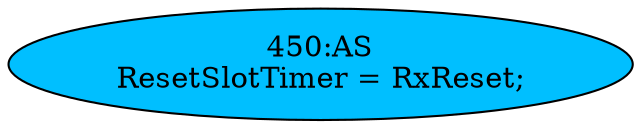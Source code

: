 strict digraph "" {
	node [label="\N"];
	"450:AS"	 [ast="<pyverilog.vparser.ast.Assign object at 0x7f2ba5affe90>",
		def_var="['ResetSlotTimer']",
		fillcolor=deepskyblue,
		label="450:AS
ResetSlotTimer = RxReset;",
		statements="[]",
		style=filled,
		typ=Assign,
		use_var="['RxReset']"];
}
